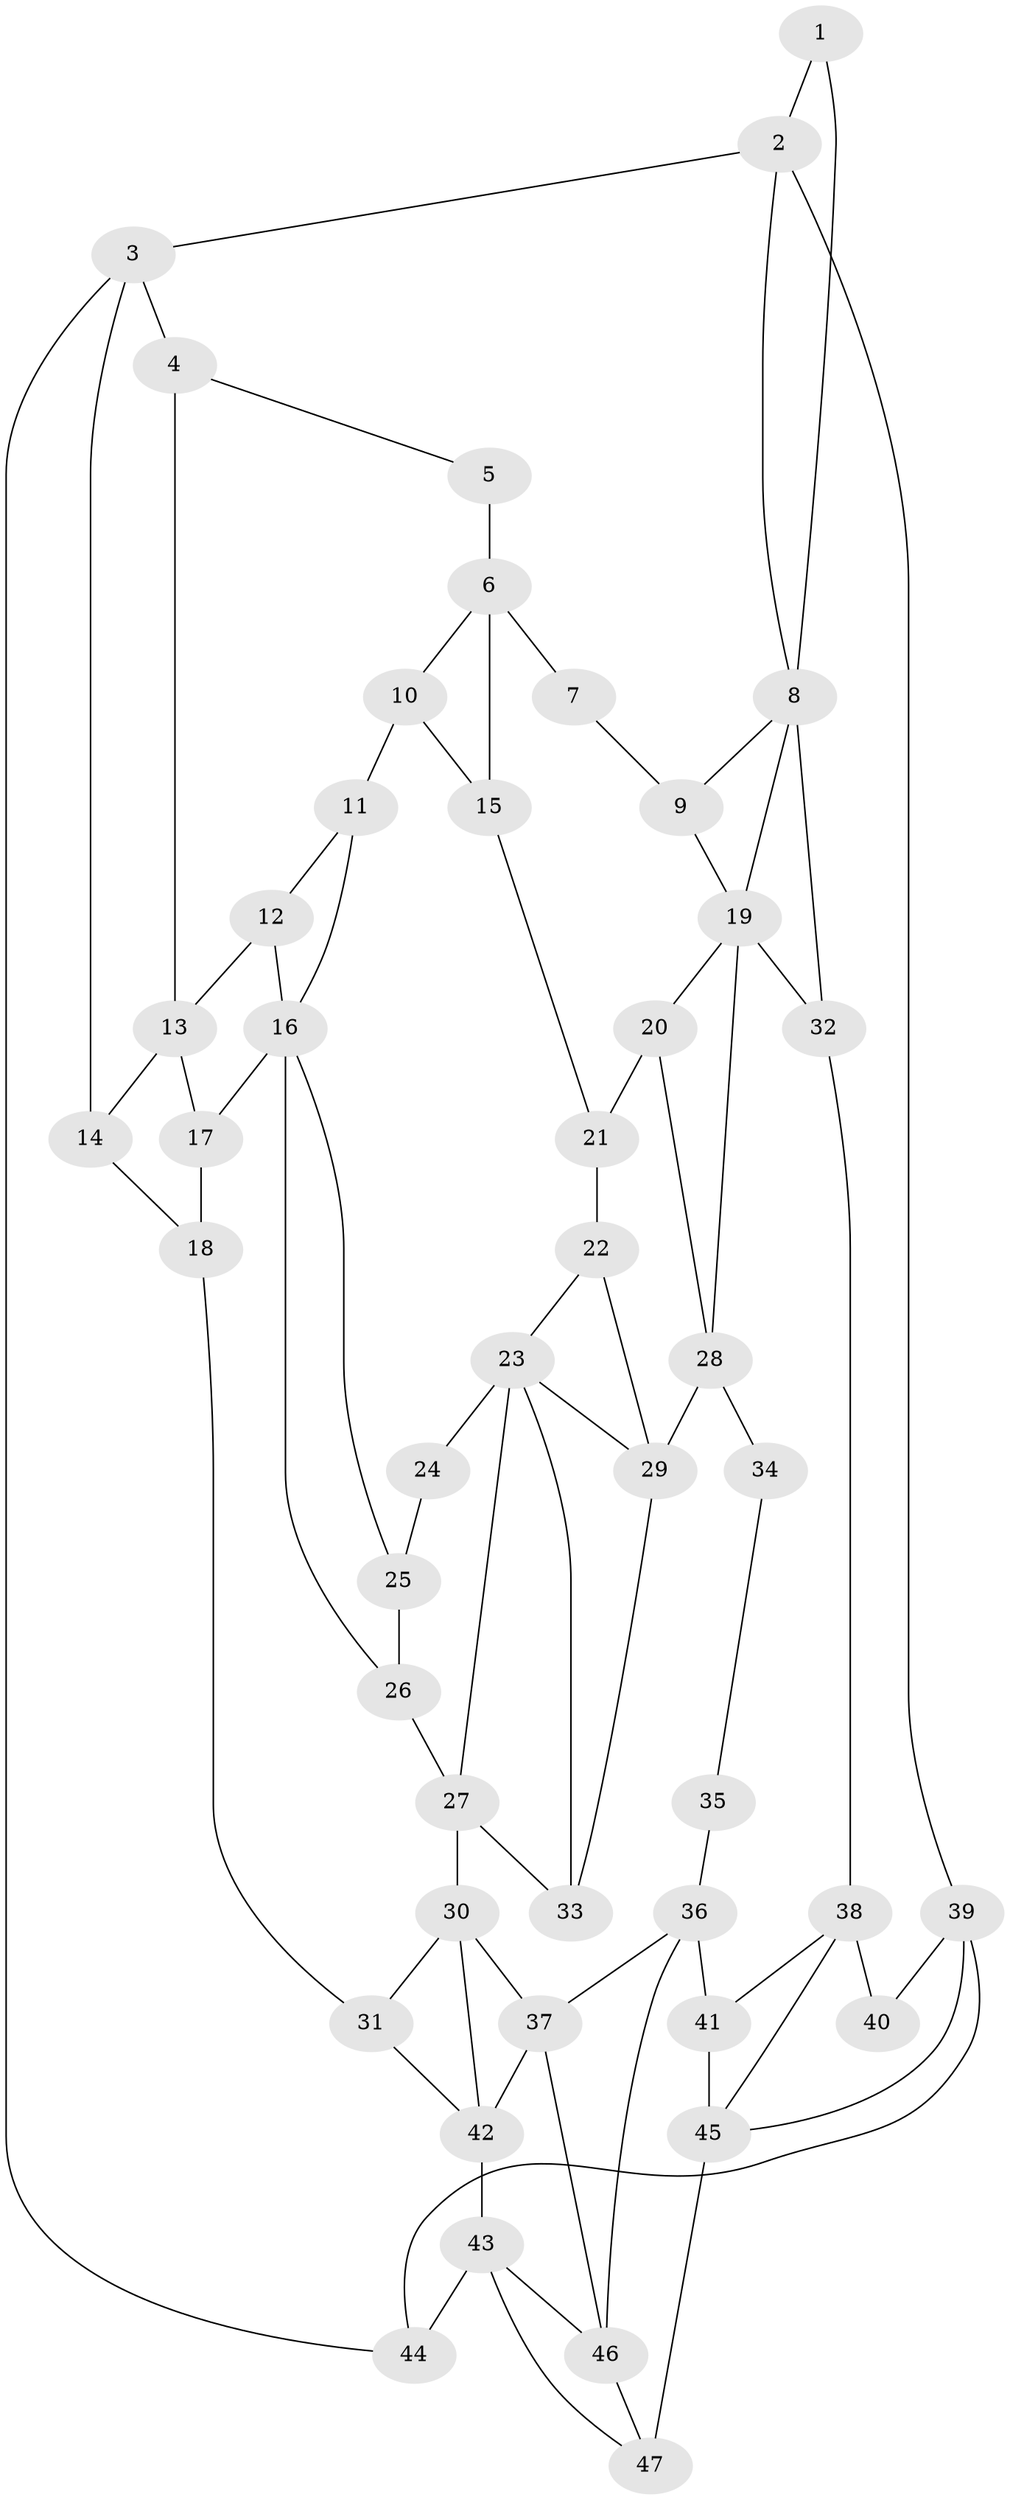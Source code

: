 // original degree distribution, {3: 0.02127659574468085, 6: 0.23404255319148937, 5: 0.48936170212765956, 4: 0.2553191489361702}
// Generated by graph-tools (version 1.1) at 2025/54/03/04/25 22:54:25]
// undirected, 47 vertices, 79 edges
graph export_dot {
  node [color=gray90,style=filled];
  1;
  2;
  3;
  4;
  5;
  6;
  7;
  8;
  9;
  10;
  11;
  12;
  13;
  14;
  15;
  16;
  17;
  18;
  19;
  20;
  21;
  22;
  23;
  24;
  25;
  26;
  27;
  28;
  29;
  30;
  31;
  32;
  33;
  34;
  35;
  36;
  37;
  38;
  39;
  40;
  41;
  42;
  43;
  44;
  45;
  46;
  47;
  1 -- 2 [weight=1.0];
  1 -- 8 [weight=1.0];
  2 -- 3 [weight=1.0];
  2 -- 8 [weight=1.0];
  2 -- 39 [weight=1.0];
  3 -- 4 [weight=1.0];
  3 -- 14 [weight=1.0];
  3 -- 44 [weight=1.0];
  4 -- 5 [weight=1.0];
  4 -- 13 [weight=1.0];
  5 -- 6 [weight=2.0];
  6 -- 7 [weight=2.0];
  6 -- 10 [weight=1.0];
  6 -- 15 [weight=1.0];
  7 -- 9 [weight=1.0];
  8 -- 9 [weight=1.0];
  8 -- 19 [weight=1.0];
  8 -- 32 [weight=2.0];
  9 -- 19 [weight=1.0];
  10 -- 11 [weight=1.0];
  10 -- 15 [weight=1.0];
  11 -- 12 [weight=1.0];
  11 -- 16 [weight=1.0];
  12 -- 13 [weight=1.0];
  12 -- 16 [weight=1.0];
  13 -- 14 [weight=1.0];
  13 -- 17 [weight=1.0];
  14 -- 18 [weight=1.0];
  15 -- 21 [weight=1.0];
  16 -- 17 [weight=2.0];
  16 -- 25 [weight=1.0];
  16 -- 26 [weight=1.0];
  17 -- 18 [weight=1.0];
  18 -- 31 [weight=1.0];
  19 -- 20 [weight=1.0];
  19 -- 28 [weight=1.0];
  19 -- 32 [weight=1.0];
  20 -- 21 [weight=1.0];
  20 -- 28 [weight=1.0];
  21 -- 22 [weight=1.0];
  22 -- 23 [weight=1.0];
  22 -- 29 [weight=1.0];
  23 -- 24 [weight=2.0];
  23 -- 27 [weight=1.0];
  23 -- 29 [weight=1.0];
  23 -- 33 [weight=1.0];
  24 -- 25 [weight=1.0];
  25 -- 26 [weight=1.0];
  26 -- 27 [weight=1.0];
  27 -- 30 [weight=2.0];
  27 -- 33 [weight=1.0];
  28 -- 29 [weight=2.0];
  28 -- 34 [weight=2.0];
  29 -- 33 [weight=1.0];
  30 -- 31 [weight=1.0];
  30 -- 37 [weight=1.0];
  30 -- 42 [weight=1.0];
  31 -- 42 [weight=1.0];
  32 -- 38 [weight=2.0];
  34 -- 35 [weight=1.0];
  35 -- 36 [weight=2.0];
  36 -- 37 [weight=2.0];
  36 -- 41 [weight=1.0];
  36 -- 46 [weight=1.0];
  37 -- 42 [weight=1.0];
  37 -- 46 [weight=1.0];
  38 -- 40 [weight=2.0];
  38 -- 41 [weight=1.0];
  38 -- 45 [weight=1.0];
  39 -- 40 [weight=1.0];
  39 -- 44 [weight=1.0];
  39 -- 45 [weight=1.0];
  41 -- 45 [weight=1.0];
  42 -- 43 [weight=2.0];
  43 -- 44 [weight=2.0];
  43 -- 46 [weight=1.0];
  43 -- 47 [weight=1.0];
  45 -- 47 [weight=2.0];
  46 -- 47 [weight=1.0];
}
